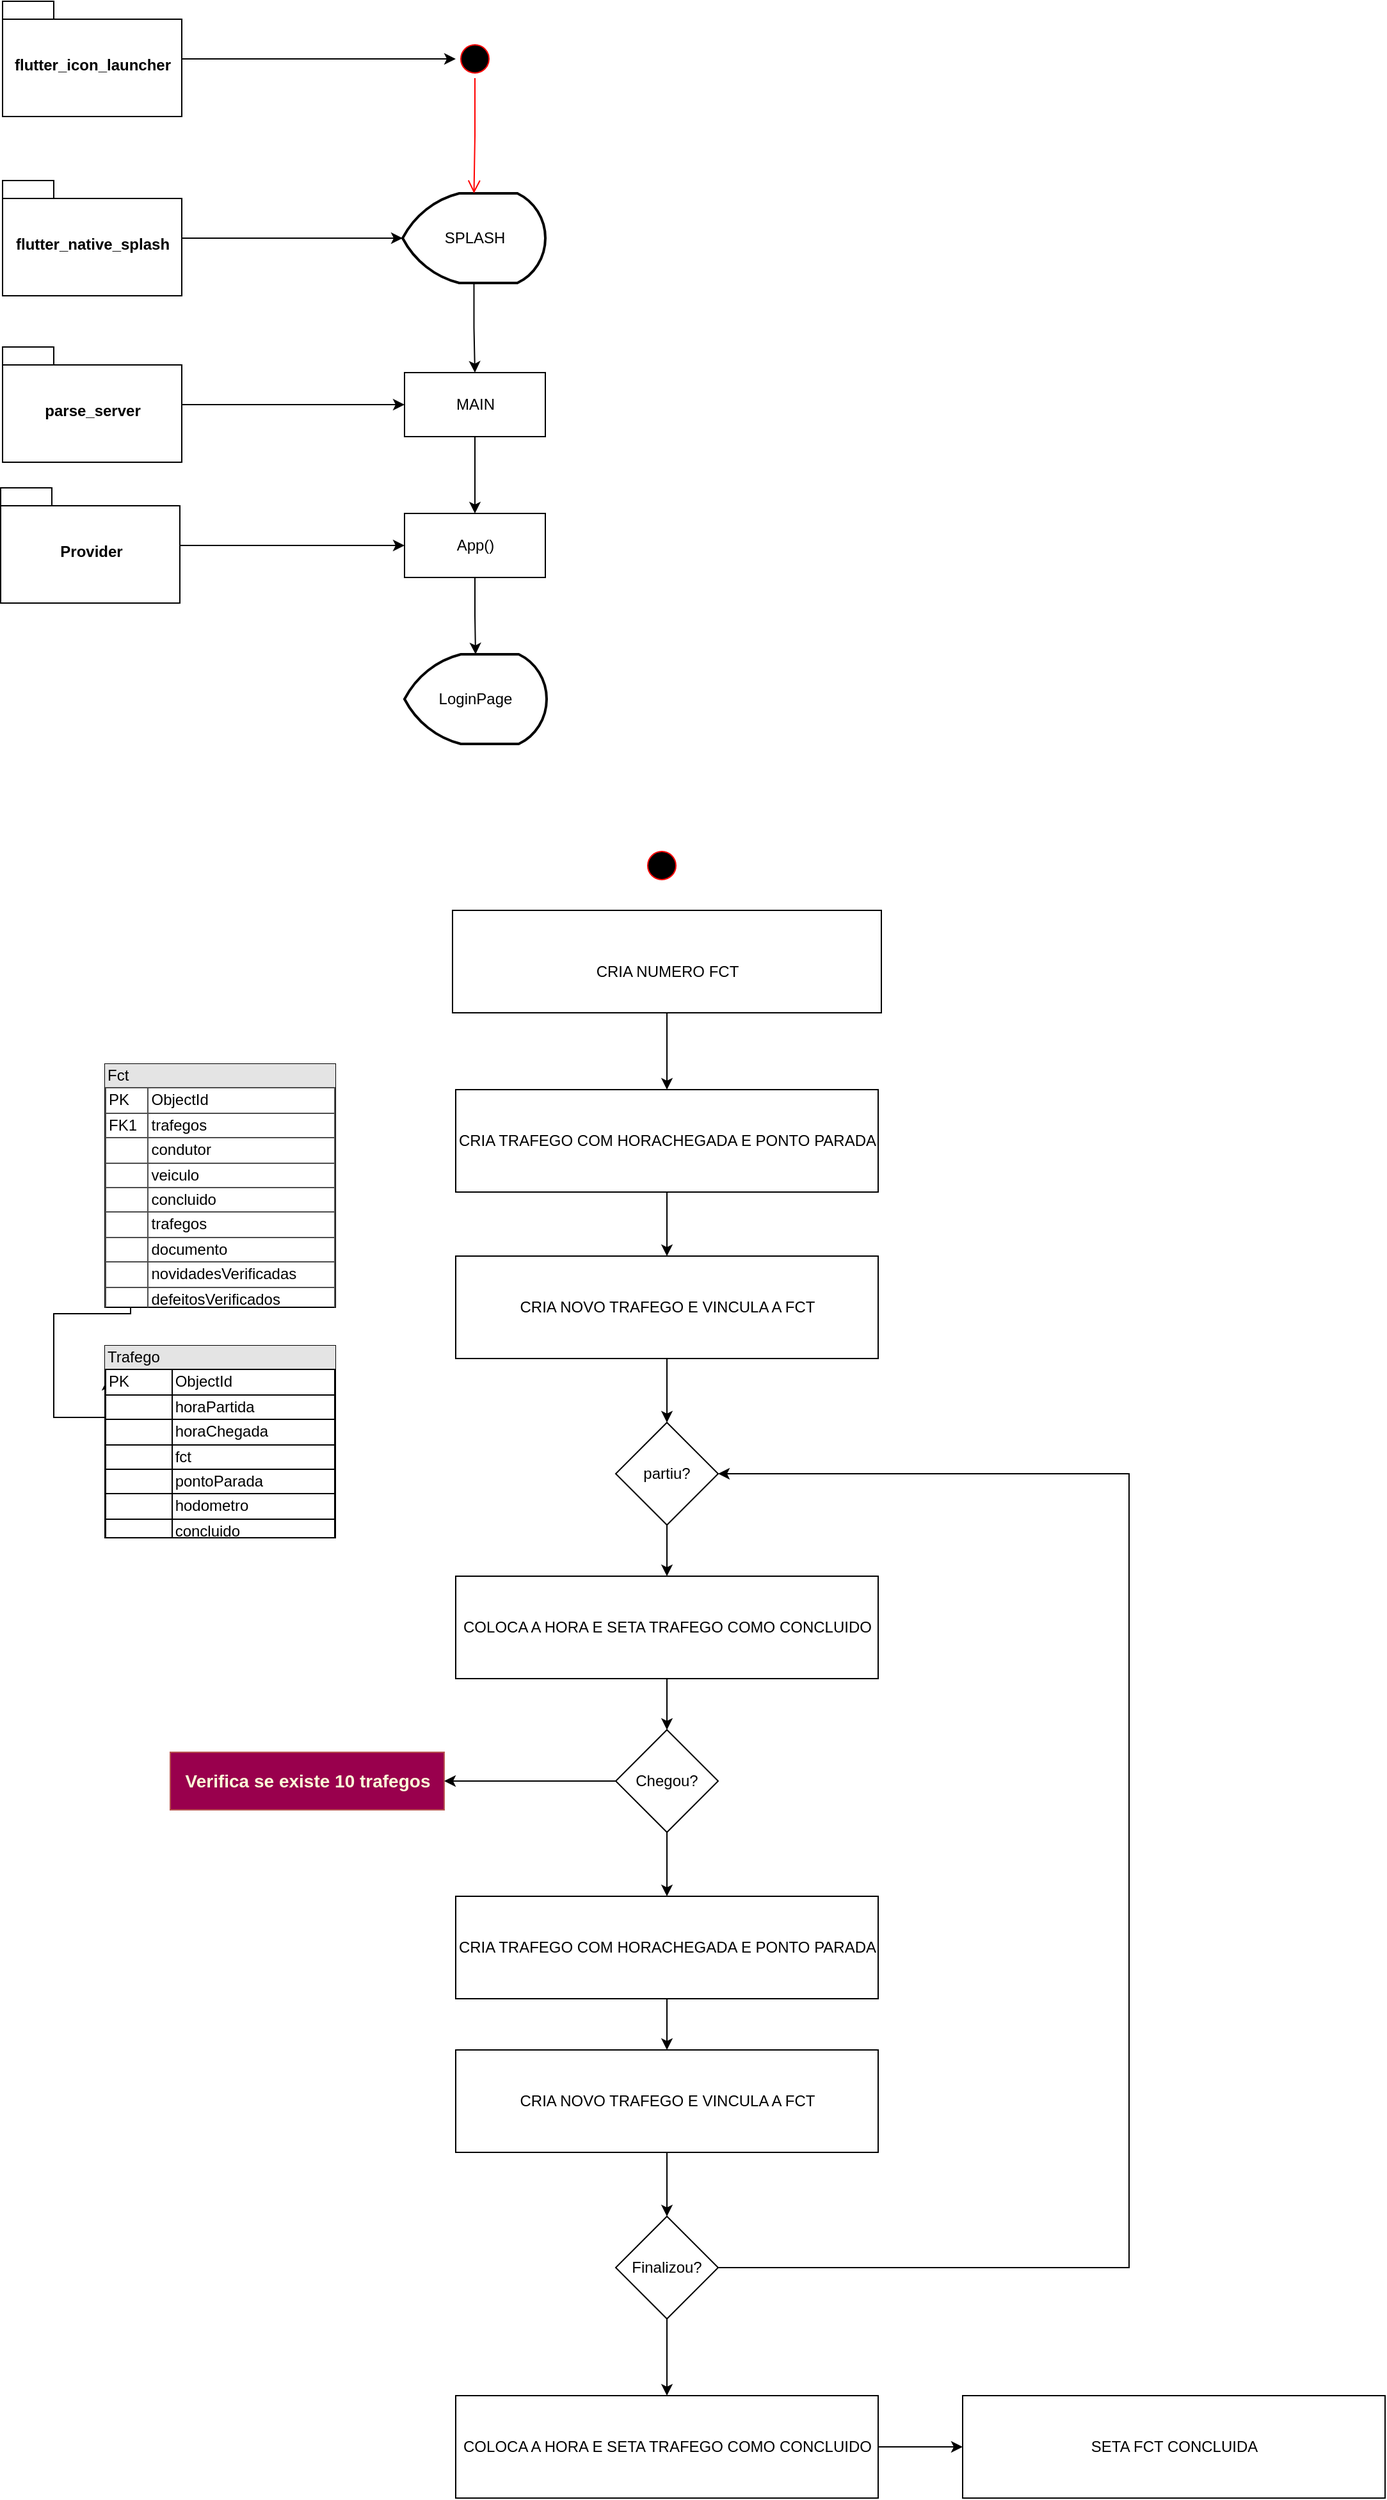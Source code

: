 <mxfile version="15.4.0" type="device"><diagram id="7u8NC8fENIKBT__LuzhI" name="Página-1"><mxGraphModel dx="1295" dy="2154" grid="1" gridSize="10" guides="1" tooltips="1" connect="1" arrows="1" fold="1" page="1" pageScale="1" pageWidth="827" pageHeight="1169" math="0" shadow="0"><root><mxCell id="0"/><mxCell id="1" parent="0"/><mxCell id="JZtYzlZj3H9aSooujVUI-14" style="edgeStyle=orthogonalEdgeStyle;rounded=0;orthogonalLoop=1;jettySize=auto;html=1;" parent="1" source="JZtYzlZj3H9aSooujVUI-2" target="JZtYzlZj3H9aSooujVUI-13" edge="1"><mxGeometry relative="1" as="geometry"/></mxCell><mxCell id="JZtYzlZj3H9aSooujVUI-2" value="SPLASH" style="strokeWidth=2;html=1;shape=mxgraph.flowchart.display;whiteSpace=wrap;" parent="1" vertex="1"><mxGeometry x="332.5" y="140" width="111.5" height="70" as="geometry"/></mxCell><mxCell id="JZtYzlZj3H9aSooujVUI-6" style="edgeStyle=orthogonalEdgeStyle;rounded=0;orthogonalLoop=1;jettySize=auto;html=1;entryX=0;entryY=0.5;entryDx=0;entryDy=0;entryPerimeter=0;" parent="1" source="JZtYzlZj3H9aSooujVUI-5" target="JZtYzlZj3H9aSooujVUI-2" edge="1"><mxGeometry relative="1" as="geometry"/></mxCell><mxCell id="JZtYzlZj3H9aSooujVUI-5" value="flutter_native_splash" style="shape=folder;fontStyle=1;spacingTop=10;tabWidth=40;tabHeight=14;tabPosition=left;html=1;" parent="1" vertex="1"><mxGeometry x="20" y="130" width="140" height="90" as="geometry"/></mxCell><mxCell id="JZtYzlZj3H9aSooujVUI-8" style="edgeStyle=orthogonalEdgeStyle;rounded=0;orthogonalLoop=1;jettySize=auto;html=1;" parent="1" source="JZtYzlZj3H9aSooujVUI-7" target="JZtYzlZj3H9aSooujVUI-9" edge="1"><mxGeometry relative="1" as="geometry"><mxPoint x="364" y="35" as="targetPoint"/></mxGeometry></mxCell><mxCell id="JZtYzlZj3H9aSooujVUI-7" value="flutter_icon_launcher" style="shape=folder;fontStyle=1;spacingTop=10;tabWidth=40;tabHeight=14;tabPosition=left;html=1;" parent="1" vertex="1"><mxGeometry x="20" y="-10" width="140" height="90" as="geometry"/></mxCell><mxCell id="JZtYzlZj3H9aSooujVUI-9" value="" style="ellipse;html=1;shape=startState;fillColor=#000000;strokeColor=#ff0000;" parent="1" vertex="1"><mxGeometry x="374" y="20" width="30" height="30" as="geometry"/></mxCell><mxCell id="JZtYzlZj3H9aSooujVUI-10" value="" style="edgeStyle=orthogonalEdgeStyle;html=1;verticalAlign=bottom;endArrow=open;endSize=8;strokeColor=#ff0000;rounded=0;entryX=0.5;entryY=0;entryDx=0;entryDy=0;entryPerimeter=0;" parent="1" source="JZtYzlZj3H9aSooujVUI-9" target="JZtYzlZj3H9aSooujVUI-2" edge="1"><mxGeometry relative="1" as="geometry"><mxPoint x="389" y="120" as="targetPoint"/></mxGeometry></mxCell><mxCell id="JZtYzlZj3H9aSooujVUI-18" style="edgeStyle=orthogonalEdgeStyle;rounded=0;orthogonalLoop=1;jettySize=auto;html=1;" parent="1" source="JZtYzlZj3H9aSooujVUI-13" target="JZtYzlZj3H9aSooujVUI-17" edge="1"><mxGeometry relative="1" as="geometry"/></mxCell><mxCell id="JZtYzlZj3H9aSooujVUI-13" value="MAIN" style="html=1;" parent="1" vertex="1"><mxGeometry x="334" y="280" width="110" height="50" as="geometry"/></mxCell><mxCell id="JZtYzlZj3H9aSooujVUI-16" style="edgeStyle=orthogonalEdgeStyle;rounded=0;orthogonalLoop=1;jettySize=auto;html=1;entryX=0;entryY=0.5;entryDx=0;entryDy=0;" parent="1" source="JZtYzlZj3H9aSooujVUI-15" target="JZtYzlZj3H9aSooujVUI-13" edge="1"><mxGeometry relative="1" as="geometry"/></mxCell><mxCell id="JZtYzlZj3H9aSooujVUI-15" value="parse_server" style="shape=folder;fontStyle=1;spacingTop=10;tabWidth=40;tabHeight=14;tabPosition=left;html=1;" parent="1" vertex="1"><mxGeometry x="20" y="260" width="140" height="90" as="geometry"/></mxCell><mxCell id="JZtYzlZj3H9aSooujVUI-29" style="edgeStyle=orthogonalEdgeStyle;rounded=0;orthogonalLoop=1;jettySize=auto;html=1;" parent="1" source="JZtYzlZj3H9aSooujVUI-17" target="JZtYzlZj3H9aSooujVUI-28" edge="1"><mxGeometry relative="1" as="geometry"/></mxCell><mxCell id="JZtYzlZj3H9aSooujVUI-17" value="App()" style="html=1;" parent="1" vertex="1"><mxGeometry x="334" y="390" width="110" height="50" as="geometry"/></mxCell><mxCell id="JZtYzlZj3H9aSooujVUI-21" style="edgeStyle=orthogonalEdgeStyle;rounded=0;orthogonalLoop=1;jettySize=auto;html=1;" parent="1" source="JZtYzlZj3H9aSooujVUI-22" target="JZtYzlZj3H9aSooujVUI-17" edge="1"><mxGeometry relative="1" as="geometry"><mxPoint x="332.5" y="415" as="targetPoint"/></mxGeometry></mxCell><mxCell id="JZtYzlZj3H9aSooujVUI-22" value="Provider" style="shape=folder;fontStyle=1;spacingTop=10;tabWidth=40;tabHeight=14;tabPosition=left;html=1;" parent="1" vertex="1"><mxGeometry x="18.5" y="370" width="140" height="90" as="geometry"/></mxCell><mxCell id="JZtYzlZj3H9aSooujVUI-28" value="LoginPage" style="strokeWidth=2;html=1;shape=mxgraph.flowchart.display;whiteSpace=wrap;" parent="1" vertex="1"><mxGeometry x="334" y="500" width="111" height="70" as="geometry"/></mxCell><mxCell id="yCC1a2Z125yc87wJMsuT-2" value="" style="ellipse;html=1;shape=startState;fillColor=#000000;strokeColor=#ff0000;" parent="1" vertex="1"><mxGeometry x="520" y="650" width="30" height="30" as="geometry"/></mxCell><mxCell id="yCC1a2Z125yc87wJMsuT-6" value="" style="edgeStyle=orthogonalEdgeStyle;rounded=0;orthogonalLoop=1;jettySize=auto;html=1;" parent="1" source="yCC1a2Z125yc87wJMsuT-4" target="yCC1a2Z125yc87wJMsuT-5" edge="1"><mxGeometry relative="1" as="geometry"/></mxCell><mxCell id="yCC1a2Z125yc87wJMsuT-4" value="&lt;br&gt;CRIA NUMERO FCT&lt;br&gt;" style="html=1;" parent="1" vertex="1"><mxGeometry x="371.5" y="700" width="335" height="80" as="geometry"/></mxCell><mxCell id="W3jcATSSZZpIQqsJRFXT-5" style="edgeStyle=orthogonalEdgeStyle;rounded=0;orthogonalLoop=1;jettySize=auto;html=1;" edge="1" parent="1" source="yCC1a2Z125yc87wJMsuT-5" target="W3jcATSSZZpIQqsJRFXT-13"><mxGeometry relative="1" as="geometry"><mxPoint x="535" y="960" as="targetPoint"/></mxGeometry></mxCell><mxCell id="yCC1a2Z125yc87wJMsuT-5" value="CRIA TRAFEGO COM HORACHEGADA E PONTO PARADA" style="html=1;" parent="1" vertex="1"><mxGeometry x="374" y="840" width="330" height="80" as="geometry"/></mxCell><mxCell id="W3jcATSSZZpIQqsJRFXT-1" style="edgeStyle=orthogonalEdgeStyle;rounded=0;orthogonalLoop=1;jettySize=auto;html=1;entryX=0.011;entryY=0.173;entryDx=0;entryDy=0;entryPerimeter=0;" edge="1" parent="1" source="yCC1a2Z125yc87wJMsuT-7" target="yCC1a2Z125yc87wJMsuT-8"><mxGeometry relative="1" as="geometry"><Array as="points"><mxPoint x="120" y="1015"/><mxPoint x="60" y="1015"/><mxPoint x="60" y="1096"/></Array></mxGeometry></mxCell><mxCell id="yCC1a2Z125yc87wJMsuT-7" value="&lt;div style=&quot;box-sizing: border-box ; width: 100% ; background: #e4e4e4 ; padding: 2px&quot;&gt;Fct&lt;/div&gt;&lt;table style=&quot;width: 100% ; font-size: 1em ; border: 1px solid rgb(77 , 77 , 77) ; border-collapse: collapse&quot; cellpadding=&quot;2&quot; cellspacing=&quot;0&quot; border=&quot;1&quot;&gt;&lt;tbody&gt;&lt;tr&gt;&lt;td&gt;PK&lt;/td&gt;&lt;td&gt;ObjectId&lt;br&gt;&lt;/td&gt;&lt;/tr&gt;&lt;tr&gt;&lt;td&gt;FK1&lt;/td&gt;&lt;td style=&quot;border-collapse: collapse&quot;&gt;trafegos&lt;/td&gt;&lt;/tr&gt;&lt;tr&gt;&lt;td&gt;&lt;/td&gt;&lt;td style=&quot;border-collapse: collapse&quot;&gt;condutor&lt;/td&gt;&lt;/tr&gt;&lt;tr&gt;&lt;td&gt;&lt;/td&gt;&lt;td&gt;veiculo&lt;/td&gt;&lt;/tr&gt;&lt;tr&gt;&lt;td&gt;&lt;br&gt;&lt;/td&gt;&lt;td&gt;concluido&lt;/td&gt;&lt;/tr&gt;&lt;tr&gt;&lt;td&gt;&lt;br&gt;&lt;/td&gt;&lt;td&gt;trafegos&lt;span style=&quot;white-space: pre&quot;&gt;&#9;&lt;/span&gt;&lt;/td&gt;&lt;/tr&gt;&lt;tr&gt;&lt;td&gt;&lt;br&gt;&lt;/td&gt;&lt;td&gt;documento&lt;/td&gt;&lt;/tr&gt;&lt;tr&gt;&lt;td&gt;&lt;br&gt;&lt;/td&gt;&lt;td&gt;novidadesVerificadas&lt;/td&gt;&lt;/tr&gt;&lt;tr&gt;&lt;td&gt;&lt;br&gt;&lt;/td&gt;&lt;td&gt;defeitosVerificados&lt;/td&gt;&lt;/tr&gt;&lt;/tbody&gt;&lt;/table&gt;" style="verticalAlign=top;align=left;overflow=fill;html=1;" parent="1" vertex="1"><mxGeometry x="100" y="820" width="180" height="190" as="geometry"/></mxCell><mxCell id="yCC1a2Z125yc87wJMsuT-8" value="&lt;div style=&quot;box-sizing: border-box ; width: 100% ; background: #e4e4e4 ; padding: 2px&quot;&gt;Trafego&lt;/div&gt;&lt;table style=&quot;width: 100% ; font-size: 1em ; border: 1px solid rgb(0 , 0 , 0) ; border-collapse: collapse&quot; cellpadding=&quot;2&quot; cellspacing=&quot;0&quot; border=&quot;1&quot;&gt;&lt;tbody&gt;&lt;tr&gt;&lt;td&gt;PK&lt;/td&gt;&lt;td&gt;ObjectId&lt;/td&gt;&lt;/tr&gt;&lt;tr&gt;&lt;td&gt;&lt;span style=&quot;white-space: pre&quot;&gt;&#9;&lt;/span&gt;&lt;br&gt;&lt;/td&gt;&lt;td&gt;horaPartida&lt;/td&gt;&lt;/tr&gt;&lt;tr&gt;&lt;td&gt;&lt;br&gt;&lt;/td&gt;&lt;td&gt;horaChegada&lt;/td&gt;&lt;/tr&gt;&lt;tr&gt;&lt;td&gt;&lt;br&gt;&lt;/td&gt;&lt;td&gt;fct&lt;/td&gt;&lt;/tr&gt;&lt;tr&gt;&lt;td&gt;&lt;br&gt;&lt;/td&gt;&lt;td&gt;pontoParada&lt;/td&gt;&lt;/tr&gt;&lt;tr&gt;&lt;td&gt;&lt;br&gt;&lt;/td&gt;&lt;td&gt;hodometro&lt;/td&gt;&lt;/tr&gt;&lt;tr&gt;&lt;td&gt;&lt;br&gt;&lt;/td&gt;&lt;td&gt;concluido&lt;/td&gt;&lt;/tr&gt;&lt;/tbody&gt;&lt;/table&gt;" style="verticalAlign=top;align=left;overflow=fill;html=1;" parent="1" vertex="1"><mxGeometry x="100" y="1040" width="180" height="150" as="geometry"/></mxCell><mxCell id="W3jcATSSZZpIQqsJRFXT-20" style="edgeStyle=orthogonalEdgeStyle;rounded=0;orthogonalLoop=1;jettySize=auto;html=1;fontSize=14;fontColor=#FCFFD9;" edge="1" parent="1" source="W3jcATSSZZpIQqsJRFXT-11" target="W3jcATSSZZpIQqsJRFXT-19"><mxGeometry relative="1" as="geometry"/></mxCell><mxCell id="W3jcATSSZZpIQqsJRFXT-11" value="partiu?" style="rhombus;whiteSpace=wrap;html=1;" vertex="1" parent="1"><mxGeometry x="499" y="1100" width="80" height="80" as="geometry"/></mxCell><mxCell id="W3jcATSSZZpIQqsJRFXT-15" style="edgeStyle=orthogonalEdgeStyle;rounded=0;orthogonalLoop=1;jettySize=auto;html=1;" edge="1" parent="1" source="W3jcATSSZZpIQqsJRFXT-13" target="W3jcATSSZZpIQqsJRFXT-11"><mxGeometry relative="1" as="geometry"><mxPoint x="532.5" y="1089" as="targetPoint"/></mxGeometry></mxCell><mxCell id="W3jcATSSZZpIQqsJRFXT-13" value="CRIA NOVO TRAFEGO E VINCULA A FCT" style="html=1;" vertex="1" parent="1"><mxGeometry x="374" y="970" width="330" height="80" as="geometry"/></mxCell><mxCell id="W3jcATSSZZpIQqsJRFXT-17" value="Verifica se existe 10 trafegos" style="html=1;fillColor=#99004D;strokeColor=#b85450;fontColor=#FCFFD9;fontSize=14;fontStyle=1" vertex="1" parent="1"><mxGeometry x="151" y="1357.5" width="214" height="45" as="geometry"/></mxCell><mxCell id="W3jcATSSZZpIQqsJRFXT-22" style="edgeStyle=orthogonalEdgeStyle;rounded=0;orthogonalLoop=1;jettySize=auto;html=1;fontSize=14;fontColor=#FCFFD9;" edge="1" parent="1" source="W3jcATSSZZpIQqsJRFXT-19" target="W3jcATSSZZpIQqsJRFXT-21"><mxGeometry relative="1" as="geometry"/></mxCell><mxCell id="W3jcATSSZZpIQqsJRFXT-19" value="COLOCA A HORA E SETA TRAFEGO COMO CONCLUIDO" style="html=1;" vertex="1" parent="1"><mxGeometry x="374" y="1220" width="330" height="80" as="geometry"/></mxCell><mxCell id="W3jcATSSZZpIQqsJRFXT-29" style="edgeStyle=orthogonalEdgeStyle;rounded=0;orthogonalLoop=1;jettySize=auto;html=1;fontSize=14;fontColor=#FCFFD9;" edge="1" parent="1" source="W3jcATSSZZpIQqsJRFXT-21" target="W3jcATSSZZpIQqsJRFXT-27"><mxGeometry relative="1" as="geometry"/></mxCell><mxCell id="W3jcATSSZZpIQqsJRFXT-42" value="" style="edgeStyle=orthogonalEdgeStyle;rounded=0;orthogonalLoop=1;jettySize=auto;html=1;fontSize=14;fontColor=#FCFFD9;" edge="1" parent="1" source="W3jcATSSZZpIQqsJRFXT-21" target="W3jcATSSZZpIQqsJRFXT-17"><mxGeometry relative="1" as="geometry"><mxPoint x="404" y="1380" as="targetPoint"/></mxGeometry></mxCell><mxCell id="W3jcATSSZZpIQqsJRFXT-21" value="Chegou?" style="rhombus;whiteSpace=wrap;html=1;" vertex="1" parent="1"><mxGeometry x="499" y="1340" width="80" height="80" as="geometry"/></mxCell><mxCell id="W3jcATSSZZpIQqsJRFXT-30" style="edgeStyle=orthogonalEdgeStyle;rounded=0;orthogonalLoop=1;jettySize=auto;html=1;fontSize=14;fontColor=#FCFFD9;" edge="1" parent="1" source="W3jcATSSZZpIQqsJRFXT-27" target="W3jcATSSZZpIQqsJRFXT-28"><mxGeometry relative="1" as="geometry"/></mxCell><mxCell id="W3jcATSSZZpIQqsJRFXT-27" value="CRIA TRAFEGO COM HORACHEGADA E PONTO PARADA" style="html=1;" vertex="1" parent="1"><mxGeometry x="374" y="1470" width="330" height="80" as="geometry"/></mxCell><mxCell id="W3jcATSSZZpIQqsJRFXT-32" style="edgeStyle=orthogonalEdgeStyle;rounded=0;orthogonalLoop=1;jettySize=auto;html=1;fontSize=14;fontColor=#FCFFD9;" edge="1" parent="1" source="W3jcATSSZZpIQqsJRFXT-28" target="W3jcATSSZZpIQqsJRFXT-31"><mxGeometry relative="1" as="geometry"/></mxCell><mxCell id="W3jcATSSZZpIQqsJRFXT-28" value="CRIA NOVO TRAFEGO E VINCULA A FCT" style="html=1;" vertex="1" parent="1"><mxGeometry x="374" y="1590" width="330" height="80" as="geometry"/></mxCell><mxCell id="W3jcATSSZZpIQqsJRFXT-33" style="edgeStyle=orthogonalEdgeStyle;rounded=0;orthogonalLoop=1;jettySize=auto;html=1;fontSize=14;fontColor=#FCFFD9;" edge="1" parent="1" source="W3jcATSSZZpIQqsJRFXT-31" target="W3jcATSSZZpIQqsJRFXT-11"><mxGeometry relative="1" as="geometry"><Array as="points"><mxPoint x="900" y="1760"/><mxPoint x="900" y="1140"/></Array></mxGeometry></mxCell><mxCell id="W3jcATSSZZpIQqsJRFXT-34" style="edgeStyle=orthogonalEdgeStyle;rounded=0;orthogonalLoop=1;jettySize=auto;html=1;fontSize=14;fontColor=#FCFFD9;" edge="1" parent="1" source="W3jcATSSZZpIQqsJRFXT-31" target="W3jcATSSZZpIQqsJRFXT-37"><mxGeometry relative="1" as="geometry"><mxPoint x="539" y="1860" as="targetPoint"/></mxGeometry></mxCell><mxCell id="W3jcATSSZZpIQqsJRFXT-31" value="Finalizou?" style="rhombus;whiteSpace=wrap;html=1;" vertex="1" parent="1"><mxGeometry x="499" y="1720" width="80" height="80" as="geometry"/></mxCell><mxCell id="W3jcATSSZZpIQqsJRFXT-39" style="edgeStyle=orthogonalEdgeStyle;rounded=0;orthogonalLoop=1;jettySize=auto;html=1;fontSize=14;fontColor=#FCFFD9;" edge="1" parent="1" source="W3jcATSSZZpIQqsJRFXT-37" target="W3jcATSSZZpIQqsJRFXT-38"><mxGeometry relative="1" as="geometry"/></mxCell><mxCell id="W3jcATSSZZpIQqsJRFXT-37" value="COLOCA A HORA E SETA TRAFEGO COMO CONCLUIDO" style="html=1;" vertex="1" parent="1"><mxGeometry x="374" y="1860" width="330" height="80" as="geometry"/></mxCell><mxCell id="W3jcATSSZZpIQqsJRFXT-38" value="SETA FCT CONCLUIDA" style="html=1;" vertex="1" parent="1"><mxGeometry x="770" y="1860" width="330" height="80" as="geometry"/></mxCell></root></mxGraphModel></diagram></mxfile>